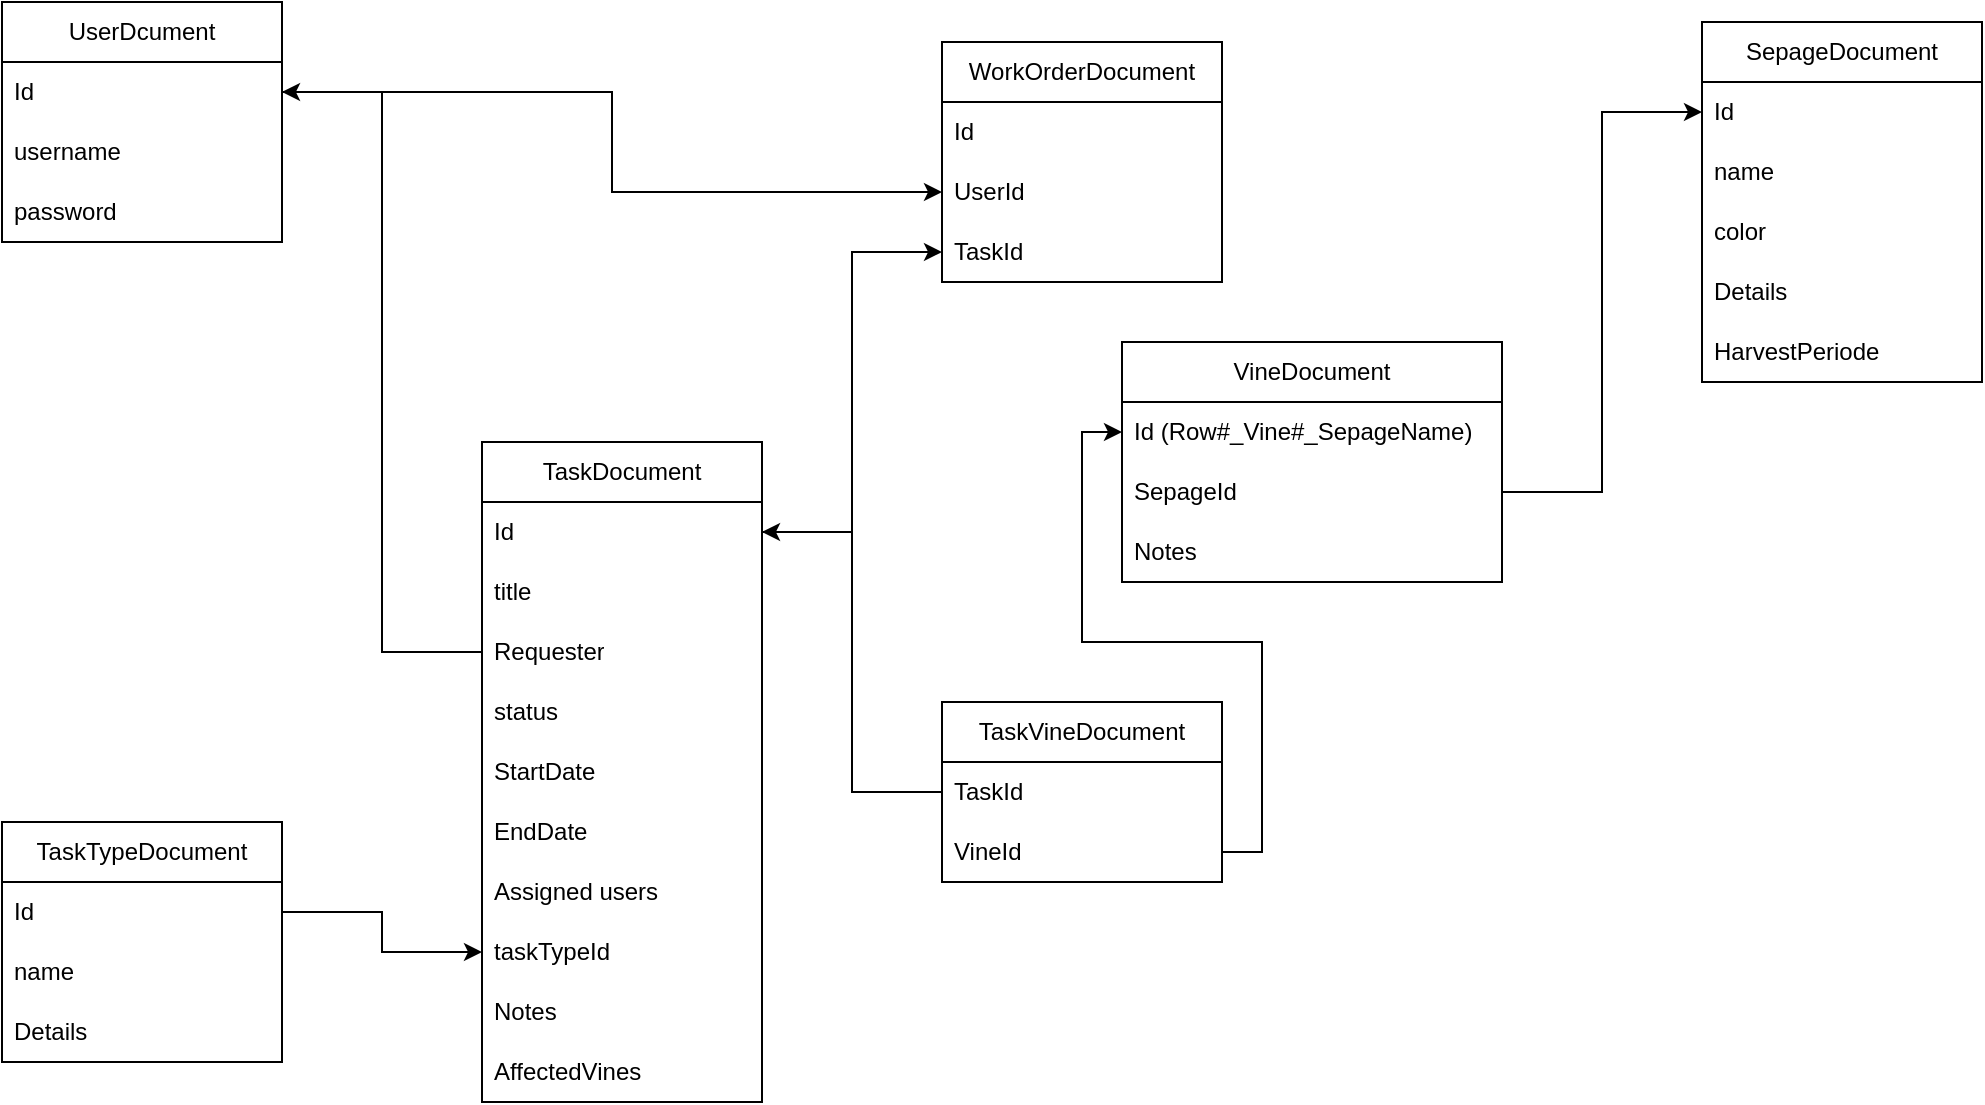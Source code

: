 <mxfile version="21.7.4" type="device">
  <diagram id="R2lEEEUBdFMjLlhIrx00" name="Page-1">
    <mxGraphModel dx="2074" dy="1110" grid="1" gridSize="10" guides="1" tooltips="1" connect="1" arrows="1" fold="1" page="1" pageScale="1" pageWidth="850" pageHeight="1100" math="0" shadow="0" extFonts="Permanent Marker^https://fonts.googleapis.com/css?family=Permanent+Marker">
      <root>
        <mxCell id="0" />
        <mxCell id="1" parent="0" />
        <mxCell id="eMWOTyy-4TdcQPcHBGhE-2" value="TaskDocument" style="swimlane;fontStyle=0;childLayout=stackLayout;horizontal=1;startSize=30;horizontalStack=0;resizeParent=1;resizeParentMax=0;resizeLast=0;collapsible=1;marginBottom=0;whiteSpace=wrap;html=1;" parent="1" vertex="1">
          <mxGeometry x="280" y="420" width="140" height="330" as="geometry" />
        </mxCell>
        <mxCell id="eMWOTyy-4TdcQPcHBGhE-3" value="Id" style="text;strokeColor=none;fillColor=none;align=left;verticalAlign=middle;spacingLeft=4;spacingRight=4;overflow=hidden;points=[[0,0.5],[1,0.5]];portConstraint=eastwest;rotatable=0;whiteSpace=wrap;html=1;" parent="eMWOTyy-4TdcQPcHBGhE-2" vertex="1">
          <mxGeometry y="30" width="140" height="30" as="geometry" />
        </mxCell>
        <mxCell id="eMWOTyy-4TdcQPcHBGhE-4" value="title" style="text;strokeColor=none;fillColor=none;align=left;verticalAlign=middle;spacingLeft=4;spacingRight=4;overflow=hidden;points=[[0,0.5],[1,0.5]];portConstraint=eastwest;rotatable=0;whiteSpace=wrap;html=1;" parent="eMWOTyy-4TdcQPcHBGhE-2" vertex="1">
          <mxGeometry y="60" width="140" height="30" as="geometry" />
        </mxCell>
        <mxCell id="eMWOTyy-4TdcQPcHBGhE-7" value="Requester" style="text;strokeColor=none;fillColor=none;align=left;verticalAlign=middle;spacingLeft=4;spacingRight=4;overflow=hidden;points=[[0,0.5],[1,0.5]];portConstraint=eastwest;rotatable=0;whiteSpace=wrap;html=1;" parent="eMWOTyy-4TdcQPcHBGhE-2" vertex="1">
          <mxGeometry y="90" width="140" height="30" as="geometry" />
        </mxCell>
        <mxCell id="eMWOTyy-4TdcQPcHBGhE-17" value="status" style="text;strokeColor=none;fillColor=none;align=left;verticalAlign=middle;spacingLeft=4;spacingRight=4;overflow=hidden;points=[[0,0.5],[1,0.5]];portConstraint=eastwest;rotatable=0;whiteSpace=wrap;html=1;" parent="eMWOTyy-4TdcQPcHBGhE-2" vertex="1">
          <mxGeometry y="120" width="140" height="30" as="geometry" />
        </mxCell>
        <mxCell id="eMWOTyy-4TdcQPcHBGhE-28" value="StartDate" style="text;strokeColor=none;fillColor=none;align=left;verticalAlign=middle;spacingLeft=4;spacingRight=4;overflow=hidden;points=[[0,0.5],[1,0.5]];portConstraint=eastwest;rotatable=0;whiteSpace=wrap;html=1;" parent="eMWOTyy-4TdcQPcHBGhE-2" vertex="1">
          <mxGeometry y="150" width="140" height="30" as="geometry" />
        </mxCell>
        <mxCell id="eMWOTyy-4TdcQPcHBGhE-29" value="EndDate" style="text;strokeColor=none;fillColor=none;align=left;verticalAlign=middle;spacingLeft=4;spacingRight=4;overflow=hidden;points=[[0,0.5],[1,0.5]];portConstraint=eastwest;rotatable=0;whiteSpace=wrap;html=1;" parent="eMWOTyy-4TdcQPcHBGhE-2" vertex="1">
          <mxGeometry y="180" width="140" height="30" as="geometry" />
        </mxCell>
        <mxCell id="eMWOTyy-4TdcQPcHBGhE-6" value="Assigned users" style="text;strokeColor=none;fillColor=none;align=left;verticalAlign=middle;spacingLeft=4;spacingRight=4;overflow=hidden;points=[[0,0.5],[1,0.5]];portConstraint=eastwest;rotatable=0;whiteSpace=wrap;html=1;" parent="eMWOTyy-4TdcQPcHBGhE-2" vertex="1">
          <mxGeometry y="210" width="140" height="30" as="geometry" />
        </mxCell>
        <mxCell id="eMWOTyy-4TdcQPcHBGhE-5" value="taskTypeId" style="text;strokeColor=none;fillColor=none;align=left;verticalAlign=middle;spacingLeft=4;spacingRight=4;overflow=hidden;points=[[0,0.5],[1,0.5]];portConstraint=eastwest;rotatable=0;whiteSpace=wrap;html=1;" parent="eMWOTyy-4TdcQPcHBGhE-2" vertex="1">
          <mxGeometry y="240" width="140" height="30" as="geometry" />
        </mxCell>
        <mxCell id="eMWOTyy-4TdcQPcHBGhE-8" value="Notes" style="text;strokeColor=none;fillColor=none;align=left;verticalAlign=middle;spacingLeft=4;spacingRight=4;overflow=hidden;points=[[0,0.5],[1,0.5]];portConstraint=eastwest;rotatable=0;whiteSpace=wrap;html=1;" parent="eMWOTyy-4TdcQPcHBGhE-2" vertex="1">
          <mxGeometry y="270" width="140" height="30" as="geometry" />
        </mxCell>
        <mxCell id="eMWOTyy-4TdcQPcHBGhE-16" value="AffectedVines" style="text;strokeColor=none;fillColor=none;align=left;verticalAlign=middle;spacingLeft=4;spacingRight=4;overflow=hidden;points=[[0,0.5],[1,0.5]];portConstraint=eastwest;rotatable=0;whiteSpace=wrap;html=1;" parent="eMWOTyy-4TdcQPcHBGhE-2" vertex="1">
          <mxGeometry y="300" width="140" height="30" as="geometry" />
        </mxCell>
        <mxCell id="eMWOTyy-4TdcQPcHBGhE-9" value="TaskTypeDocument" style="swimlane;fontStyle=0;childLayout=stackLayout;horizontal=1;startSize=30;horizontalStack=0;resizeParent=1;resizeParentMax=0;resizeLast=0;collapsible=1;marginBottom=0;whiteSpace=wrap;html=1;" parent="1" vertex="1">
          <mxGeometry x="40" y="610" width="140" height="120" as="geometry" />
        </mxCell>
        <mxCell id="eMWOTyy-4TdcQPcHBGhE-10" value="Id" style="text;strokeColor=none;fillColor=none;align=left;verticalAlign=middle;spacingLeft=4;spacingRight=4;overflow=hidden;points=[[0,0.5],[1,0.5]];portConstraint=eastwest;rotatable=0;whiteSpace=wrap;html=1;" parent="eMWOTyy-4TdcQPcHBGhE-9" vertex="1">
          <mxGeometry y="30" width="140" height="30" as="geometry" />
        </mxCell>
        <mxCell id="eMWOTyy-4TdcQPcHBGhE-11" value="name" style="text;strokeColor=none;fillColor=none;align=left;verticalAlign=middle;spacingLeft=4;spacingRight=4;overflow=hidden;points=[[0,0.5],[1,0.5]];portConstraint=eastwest;rotatable=0;whiteSpace=wrap;html=1;" parent="eMWOTyy-4TdcQPcHBGhE-9" vertex="1">
          <mxGeometry y="60" width="140" height="30" as="geometry" />
        </mxCell>
        <mxCell id="eMWOTyy-4TdcQPcHBGhE-15" value="Details" style="text;strokeColor=none;fillColor=none;align=left;verticalAlign=middle;spacingLeft=4;spacingRight=4;overflow=hidden;points=[[0,0.5],[1,0.5]];portConstraint=eastwest;rotatable=0;whiteSpace=wrap;html=1;" parent="eMWOTyy-4TdcQPcHBGhE-9" vertex="1">
          <mxGeometry y="90" width="140" height="30" as="geometry" />
        </mxCell>
        <mxCell id="eMWOTyy-4TdcQPcHBGhE-18" style="edgeStyle=orthogonalEdgeStyle;rounded=0;orthogonalLoop=1;jettySize=auto;html=1;entryX=0;entryY=0.5;entryDx=0;entryDy=0;endArrow=classic;endFill=1;startArrow=none;startFill=0;" parent="1" source="eMWOTyy-4TdcQPcHBGhE-10" target="eMWOTyy-4TdcQPcHBGhE-5" edge="1">
          <mxGeometry relative="1" as="geometry" />
        </mxCell>
        <mxCell id="eMWOTyy-4TdcQPcHBGhE-19" value="VineDocument" style="swimlane;fontStyle=0;childLayout=stackLayout;horizontal=1;startSize=30;horizontalStack=0;resizeParent=1;resizeParentMax=0;resizeLast=0;collapsible=1;marginBottom=0;whiteSpace=wrap;html=1;" parent="1" vertex="1">
          <mxGeometry x="600" y="370" width="190" height="120" as="geometry" />
        </mxCell>
        <mxCell id="eMWOTyy-4TdcQPcHBGhE-20" value="Id (Row#_Vine#_SepageName)" style="text;strokeColor=none;fillColor=none;align=left;verticalAlign=middle;spacingLeft=4;spacingRight=4;overflow=hidden;points=[[0,0.5],[1,0.5]];portConstraint=eastwest;rotatable=0;whiteSpace=wrap;html=1;" parent="eMWOTyy-4TdcQPcHBGhE-19" vertex="1">
          <mxGeometry y="30" width="190" height="30" as="geometry" />
        </mxCell>
        <mxCell id="eMWOTyy-4TdcQPcHBGhE-21" value="SepageId" style="text;strokeColor=none;fillColor=none;align=left;verticalAlign=middle;spacingLeft=4;spacingRight=4;overflow=hidden;points=[[0,0.5],[1,0.5]];portConstraint=eastwest;rotatable=0;whiteSpace=wrap;html=1;" parent="eMWOTyy-4TdcQPcHBGhE-19" vertex="1">
          <mxGeometry y="60" width="190" height="30" as="geometry" />
        </mxCell>
        <mxCell id="eMWOTyy-4TdcQPcHBGhE-26" value="Notes" style="text;strokeColor=none;fillColor=none;align=left;verticalAlign=middle;spacingLeft=4;spacingRight=4;overflow=hidden;points=[[0,0.5],[1,0.5]];portConstraint=eastwest;rotatable=0;whiteSpace=wrap;html=1;" parent="eMWOTyy-4TdcQPcHBGhE-19" vertex="1">
          <mxGeometry y="90" width="190" height="30" as="geometry" />
        </mxCell>
        <mxCell id="eMWOTyy-4TdcQPcHBGhE-30" value="UserDcument" style="swimlane;fontStyle=0;childLayout=stackLayout;horizontal=1;startSize=30;horizontalStack=0;resizeParent=1;resizeParentMax=0;resizeLast=0;collapsible=1;marginBottom=0;whiteSpace=wrap;html=1;" parent="1" vertex="1">
          <mxGeometry x="40" y="200" width="140" height="120" as="geometry" />
        </mxCell>
        <mxCell id="eMWOTyy-4TdcQPcHBGhE-31" value="Id" style="text;strokeColor=none;fillColor=none;align=left;verticalAlign=middle;spacingLeft=4;spacingRight=4;overflow=hidden;points=[[0,0.5],[1,0.5]];portConstraint=eastwest;rotatable=0;whiteSpace=wrap;html=1;" parent="eMWOTyy-4TdcQPcHBGhE-30" vertex="1">
          <mxGeometry y="30" width="140" height="30" as="geometry" />
        </mxCell>
        <mxCell id="eMWOTyy-4TdcQPcHBGhE-32" value="username" style="text;strokeColor=none;fillColor=none;align=left;verticalAlign=middle;spacingLeft=4;spacingRight=4;overflow=hidden;points=[[0,0.5],[1,0.5]];portConstraint=eastwest;rotatable=0;whiteSpace=wrap;html=1;" parent="eMWOTyy-4TdcQPcHBGhE-30" vertex="1">
          <mxGeometry y="60" width="140" height="30" as="geometry" />
        </mxCell>
        <mxCell id="eMWOTyy-4TdcQPcHBGhE-33" value="password" style="text;strokeColor=none;fillColor=none;align=left;verticalAlign=middle;spacingLeft=4;spacingRight=4;overflow=hidden;points=[[0,0.5],[1,0.5]];portConstraint=eastwest;rotatable=0;whiteSpace=wrap;html=1;" parent="eMWOTyy-4TdcQPcHBGhE-30" vertex="1">
          <mxGeometry y="90" width="140" height="30" as="geometry" />
        </mxCell>
        <mxCell id="eMWOTyy-4TdcQPcHBGhE-35" value="WorkOrderDocument" style="swimlane;fontStyle=0;childLayout=stackLayout;horizontal=1;startSize=30;horizontalStack=0;resizeParent=1;resizeParentMax=0;resizeLast=0;collapsible=1;marginBottom=0;whiteSpace=wrap;html=1;" parent="1" vertex="1">
          <mxGeometry x="510" y="220" width="140" height="120" as="geometry" />
        </mxCell>
        <mxCell id="eMWOTyy-4TdcQPcHBGhE-36" value="Id" style="text;strokeColor=none;fillColor=none;align=left;verticalAlign=middle;spacingLeft=4;spacingRight=4;overflow=hidden;points=[[0,0.5],[1,0.5]];portConstraint=eastwest;rotatable=0;whiteSpace=wrap;html=1;" parent="eMWOTyy-4TdcQPcHBGhE-35" vertex="1">
          <mxGeometry y="30" width="140" height="30" as="geometry" />
        </mxCell>
        <mxCell id="eMWOTyy-4TdcQPcHBGhE-37" value="UserId" style="text;strokeColor=none;fillColor=none;align=left;verticalAlign=middle;spacingLeft=4;spacingRight=4;overflow=hidden;points=[[0,0.5],[1,0.5]];portConstraint=eastwest;rotatable=0;whiteSpace=wrap;html=1;" parent="eMWOTyy-4TdcQPcHBGhE-35" vertex="1">
          <mxGeometry y="60" width="140" height="30" as="geometry" />
        </mxCell>
        <mxCell id="eMWOTyy-4TdcQPcHBGhE-38" value="TaskId" style="text;strokeColor=none;fillColor=none;align=left;verticalAlign=middle;spacingLeft=4;spacingRight=4;overflow=hidden;points=[[0,0.5],[1,0.5]];portConstraint=eastwest;rotatable=0;whiteSpace=wrap;html=1;" parent="eMWOTyy-4TdcQPcHBGhE-35" vertex="1">
          <mxGeometry y="90" width="140" height="30" as="geometry" />
        </mxCell>
        <mxCell id="eMWOTyy-4TdcQPcHBGhE-39" style="edgeStyle=orthogonalEdgeStyle;rounded=0;orthogonalLoop=1;jettySize=auto;html=1;entryX=0;entryY=0.5;entryDx=0;entryDy=0;" parent="1" source="eMWOTyy-4TdcQPcHBGhE-31" target="eMWOTyy-4TdcQPcHBGhE-37" edge="1">
          <mxGeometry relative="1" as="geometry" />
        </mxCell>
        <mxCell id="eMWOTyy-4TdcQPcHBGhE-40" style="edgeStyle=orthogonalEdgeStyle;rounded=0;orthogonalLoop=1;jettySize=auto;html=1;entryX=0;entryY=0.5;entryDx=0;entryDy=0;" parent="1" source="eMWOTyy-4TdcQPcHBGhE-3" target="eMWOTyy-4TdcQPcHBGhE-38" edge="1">
          <mxGeometry relative="1" as="geometry" />
        </mxCell>
        <mxCell id="eMWOTyy-4TdcQPcHBGhE-52" style="edgeStyle=orthogonalEdgeStyle;rounded=0;orthogonalLoop=1;jettySize=auto;html=1;entryX=1;entryY=0.5;entryDx=0;entryDy=0;exitX=0;exitY=0.5;exitDx=0;exitDy=0;" parent="1" source="eMWOTyy-4TdcQPcHBGhE-42" target="eMWOTyy-4TdcQPcHBGhE-3" edge="1">
          <mxGeometry relative="1" as="geometry" />
        </mxCell>
        <mxCell id="eMWOTyy-4TdcQPcHBGhE-41" value="TaskVineDocument" style="swimlane;fontStyle=0;childLayout=stackLayout;horizontal=1;startSize=30;horizontalStack=0;resizeParent=1;resizeParentMax=0;resizeLast=0;collapsible=1;marginBottom=0;whiteSpace=wrap;html=1;" parent="1" vertex="1">
          <mxGeometry x="510" y="550" width="140" height="90" as="geometry" />
        </mxCell>
        <mxCell id="eMWOTyy-4TdcQPcHBGhE-42" value="TaskId" style="text;strokeColor=none;fillColor=none;align=left;verticalAlign=middle;spacingLeft=4;spacingRight=4;overflow=hidden;points=[[0,0.5],[1,0.5]];portConstraint=eastwest;rotatable=0;whiteSpace=wrap;html=1;" parent="eMWOTyy-4TdcQPcHBGhE-41" vertex="1">
          <mxGeometry y="30" width="140" height="30" as="geometry" />
        </mxCell>
        <mxCell id="eMWOTyy-4TdcQPcHBGhE-43" value="VineId" style="text;strokeColor=none;fillColor=none;align=left;verticalAlign=middle;spacingLeft=4;spacingRight=4;overflow=hidden;points=[[0,0.5],[1,0.5]];portConstraint=eastwest;rotatable=0;whiteSpace=wrap;html=1;" parent="eMWOTyy-4TdcQPcHBGhE-41" vertex="1">
          <mxGeometry y="60" width="140" height="30" as="geometry" />
        </mxCell>
        <mxCell id="eMWOTyy-4TdcQPcHBGhE-53" style="edgeStyle=orthogonalEdgeStyle;rounded=0;orthogonalLoop=1;jettySize=auto;html=1;entryX=0;entryY=0.5;entryDx=0;entryDy=0;" parent="1" source="eMWOTyy-4TdcQPcHBGhE-43" target="eMWOTyy-4TdcQPcHBGhE-20" edge="1">
          <mxGeometry relative="1" as="geometry" />
        </mxCell>
        <mxCell id="eMWOTyy-4TdcQPcHBGhE-54" value="SepageDocument" style="swimlane;fontStyle=0;childLayout=stackLayout;horizontal=1;startSize=30;horizontalStack=0;resizeParent=1;resizeParentMax=0;resizeLast=0;collapsible=1;marginBottom=0;whiteSpace=wrap;html=1;" parent="1" vertex="1">
          <mxGeometry x="890" y="210" width="140" height="180" as="geometry" />
        </mxCell>
        <mxCell id="eMWOTyy-4TdcQPcHBGhE-55" value="Id" style="text;strokeColor=none;fillColor=none;align=left;verticalAlign=middle;spacingLeft=4;spacingRight=4;overflow=hidden;points=[[0,0.5],[1,0.5]];portConstraint=eastwest;rotatable=0;whiteSpace=wrap;html=1;" parent="eMWOTyy-4TdcQPcHBGhE-54" vertex="1">
          <mxGeometry y="30" width="140" height="30" as="geometry" />
        </mxCell>
        <mxCell id="eMWOTyy-4TdcQPcHBGhE-56" value="name" style="text;strokeColor=none;fillColor=none;align=left;verticalAlign=middle;spacingLeft=4;spacingRight=4;overflow=hidden;points=[[0,0.5],[1,0.5]];portConstraint=eastwest;rotatable=0;whiteSpace=wrap;html=1;" parent="eMWOTyy-4TdcQPcHBGhE-54" vertex="1">
          <mxGeometry y="60" width="140" height="30" as="geometry" />
        </mxCell>
        <mxCell id="eMWOTyy-4TdcQPcHBGhE-57" value="color" style="text;strokeColor=none;fillColor=none;align=left;verticalAlign=middle;spacingLeft=4;spacingRight=4;overflow=hidden;points=[[0,0.5],[1,0.5]];portConstraint=eastwest;rotatable=0;whiteSpace=wrap;html=1;" parent="eMWOTyy-4TdcQPcHBGhE-54" vertex="1">
          <mxGeometry y="90" width="140" height="30" as="geometry" />
        </mxCell>
        <mxCell id="eMWOTyy-4TdcQPcHBGhE-59" value="Details" style="text;strokeColor=none;fillColor=none;align=left;verticalAlign=middle;spacingLeft=4;spacingRight=4;overflow=hidden;points=[[0,0.5],[1,0.5]];portConstraint=eastwest;rotatable=0;whiteSpace=wrap;html=1;" parent="eMWOTyy-4TdcQPcHBGhE-54" vertex="1">
          <mxGeometry y="120" width="140" height="30" as="geometry" />
        </mxCell>
        <mxCell id="eMWOTyy-4TdcQPcHBGhE-60" value="HarvestPeriode" style="text;strokeColor=none;fillColor=none;align=left;verticalAlign=middle;spacingLeft=4;spacingRight=4;overflow=hidden;points=[[0,0.5],[1,0.5]];portConstraint=eastwest;rotatable=0;whiteSpace=wrap;html=1;" parent="eMWOTyy-4TdcQPcHBGhE-54" vertex="1">
          <mxGeometry y="150" width="140" height="30" as="geometry" />
        </mxCell>
        <mxCell id="eMWOTyy-4TdcQPcHBGhE-58" style="edgeStyle=orthogonalEdgeStyle;rounded=0;orthogonalLoop=1;jettySize=auto;html=1;entryX=0;entryY=0.5;entryDx=0;entryDy=0;" parent="1" source="eMWOTyy-4TdcQPcHBGhE-21" target="eMWOTyy-4TdcQPcHBGhE-55" edge="1">
          <mxGeometry relative="1" as="geometry" />
        </mxCell>
        <mxCell id="eMWOTyy-4TdcQPcHBGhE-61" style="edgeStyle=orthogonalEdgeStyle;rounded=0;orthogonalLoop=1;jettySize=auto;html=1;entryX=1;entryY=0.5;entryDx=0;entryDy=0;" parent="1" source="eMWOTyy-4TdcQPcHBGhE-7" target="eMWOTyy-4TdcQPcHBGhE-31" edge="1">
          <mxGeometry relative="1" as="geometry" />
        </mxCell>
      </root>
    </mxGraphModel>
  </diagram>
</mxfile>
